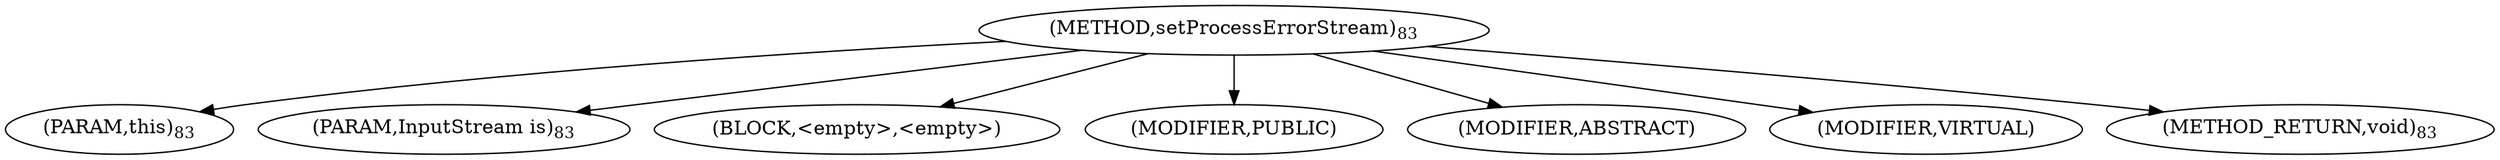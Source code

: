 digraph "setProcessErrorStream" {  
"18" [label = <(METHOD,setProcessErrorStream)<SUB>83</SUB>> ]
"19" [label = <(PARAM,this)<SUB>83</SUB>> ]
"20" [label = <(PARAM,InputStream is)<SUB>83</SUB>> ]
"21" [label = <(BLOCK,&lt;empty&gt;,&lt;empty&gt;)> ]
"22" [label = <(MODIFIER,PUBLIC)> ]
"23" [label = <(MODIFIER,ABSTRACT)> ]
"24" [label = <(MODIFIER,VIRTUAL)> ]
"25" [label = <(METHOD_RETURN,void)<SUB>83</SUB>> ]
  "18" -> "19" 
  "18" -> "20" 
  "18" -> "21" 
  "18" -> "22" 
  "18" -> "23" 
  "18" -> "24" 
  "18" -> "25" 
}

